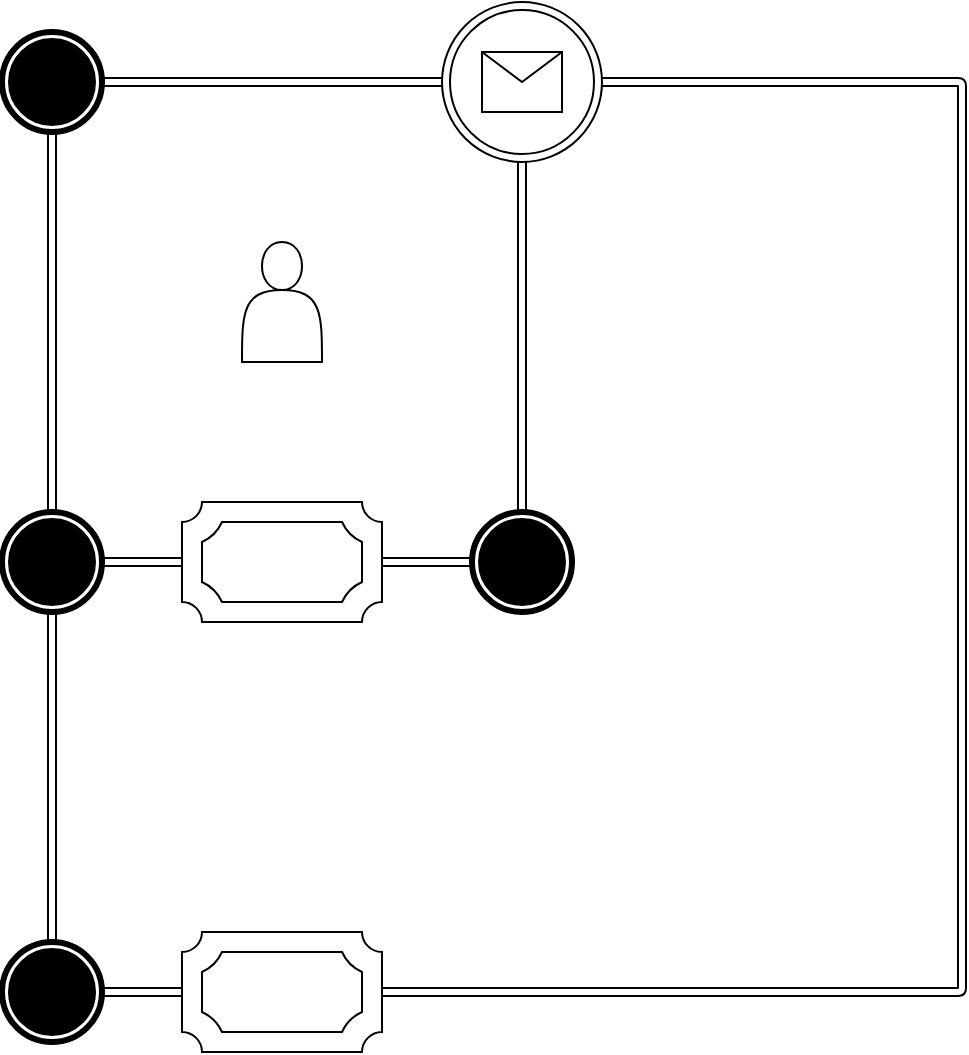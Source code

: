 <mxfile version="12.4.2" type="device" pages="1"><diagram id="ycCGirXpwE09_APp5wfx" name="Page-1"><mxGraphModel dx="1422" dy="769" grid="1" gridSize="10" guides="1" tooltips="1" connect="1" arrows="1" fold="1" page="1" pageScale="1" pageWidth="827" pageHeight="1169" math="0" shadow="0"><root><mxCell id="0"/><mxCell id="1" parent="0"/><mxCell id="unpPfIJOVtUqLLK2MHzi-26" value="" style="shape=mxgraph.bpmn.shape;html=1;verticalLabelPosition=bottom;labelBackgroundColor=#ffffff;verticalAlign=top;align=center;perimeter=ellipsePerimeter;outlineConnect=0;outline=end;symbol=terminate;" vertex="1" parent="1"><mxGeometry x="235" y="255" width="50" height="50" as="geometry"/></mxCell><mxCell id="unpPfIJOVtUqLLK2MHzi-27" value="" style="shape=mxgraph.bpmn.shape;html=1;verticalLabelPosition=bottom;labelBackgroundColor=#ffffff;verticalAlign=top;align=center;perimeter=ellipsePerimeter;outlineConnect=0;outline=end;symbol=terminate;" vertex="1" parent="1"><mxGeometry y="255" width="50" height="50" as="geometry"/></mxCell><mxCell id="unpPfIJOVtUqLLK2MHzi-28" value="" style="verticalLabelPosition=bottom;verticalAlign=top;html=1;shape=mxgraph.basic.plaque_frame;dx=10;" vertex="1" parent="1"><mxGeometry x="90" y="250" width="100" height="60" as="geometry"/></mxCell><mxCell id="unpPfIJOVtUqLLK2MHzi-29" value="" style="shape=mxgraph.bpmn.shape;html=1;verticalLabelPosition=bottom;labelBackgroundColor=#ffffff;verticalAlign=top;align=center;perimeter=ellipsePerimeter;outlineConnect=0;outline=end;symbol=terminate;" vertex="1" parent="1"><mxGeometry y="15" width="50" height="50" as="geometry"/></mxCell><mxCell id="unpPfIJOVtUqLLK2MHzi-30" value="" style="shape=link;html=1;entryX=0;entryY=0.5;entryDx=0;entryDy=0;entryPerimeter=0;exitX=1;exitY=0.5;exitDx=0;exitDy=0;" edge="1" parent="1" source="unpPfIJOVtUqLLK2MHzi-27" target="unpPfIJOVtUqLLK2MHzi-28"><mxGeometry width="50" height="50" relative="1" as="geometry"><mxPoint x="-150" y="510" as="sourcePoint"/><mxPoint x="-100" y="460" as="targetPoint"/></mxGeometry></mxCell><mxCell id="unpPfIJOVtUqLLK2MHzi-31" value="" style="shape=link;html=1;entryX=0.5;entryY=1;entryDx=0;entryDy=0;" edge="1" parent="1" source="unpPfIJOVtUqLLK2MHzi-27" target="unpPfIJOVtUqLLK2MHzi-29"><mxGeometry width="50" height="50" relative="1" as="geometry"><mxPoint x="-150" y="510" as="sourcePoint"/><mxPoint x="-100" y="460" as="targetPoint"/></mxGeometry></mxCell><mxCell id="unpPfIJOVtUqLLK2MHzi-32" value="" style="shape=link;html=1;exitX=1;exitY=0.5;exitDx=0;exitDy=0;entryX=0;entryY=0.5;entryDx=0;entryDy=0;" edge="1" parent="1" source="unpPfIJOVtUqLLK2MHzi-29" target="unpPfIJOVtUqLLK2MHzi-36"><mxGeometry width="50" height="50" relative="1" as="geometry"><mxPoint x="-150" y="510" as="sourcePoint"/><mxPoint x="210" y="40" as="targetPoint"/></mxGeometry></mxCell><mxCell id="unpPfIJOVtUqLLK2MHzi-33" value="" style="shape=link;html=1;entryX=1;entryY=0.5;entryDx=0;entryDy=0;entryPerimeter=0;exitX=0;exitY=0.5;exitDx=0;exitDy=0;" edge="1" parent="1" source="unpPfIJOVtUqLLK2MHzi-26" target="unpPfIJOVtUqLLK2MHzi-28"><mxGeometry width="50" height="50" relative="1" as="geometry"><mxPoint x="-150" y="510" as="sourcePoint"/><mxPoint x="-100" y="460" as="targetPoint"/></mxGeometry></mxCell><mxCell id="unpPfIJOVtUqLLK2MHzi-34" value="" style="shape=link;html=1;entryX=0.5;entryY=0;entryDx=0;entryDy=0;exitX=0.5;exitY=1;exitDx=0;exitDy=0;" edge="1" parent="1" source="unpPfIJOVtUqLLK2MHzi-36" target="unpPfIJOVtUqLLK2MHzi-26"><mxGeometry width="50" height="50" relative="1" as="geometry"><mxPoint x="260" y="90" as="sourcePoint"/><mxPoint x="320" y="230" as="targetPoint"/></mxGeometry></mxCell><mxCell id="unpPfIJOVtUqLLK2MHzi-35" value="" style="shape=actor;whiteSpace=wrap;html=1;" vertex="1" parent="1"><mxGeometry x="120" y="120" width="40" height="60" as="geometry"/></mxCell><mxCell id="unpPfIJOVtUqLLK2MHzi-36" value="" style="ellipse;shape=doubleEllipse;whiteSpace=wrap;html=1;aspect=fixed;" vertex="1" parent="1"><mxGeometry x="220" width="80" height="80" as="geometry"/></mxCell><mxCell id="unpPfIJOVtUqLLK2MHzi-37" value="" style="shape=message;whiteSpace=wrap;html=1;outlineConnect=0;" vertex="1" parent="1"><mxGeometry x="240" y="25" width="40" height="30" as="geometry"/></mxCell><mxCell id="unpPfIJOVtUqLLK2MHzi-41" value="" style="shape=mxgraph.bpmn.shape;html=1;verticalLabelPosition=bottom;labelBackgroundColor=#ffffff;verticalAlign=top;align=center;perimeter=ellipsePerimeter;outlineConnect=0;outline=end;symbol=terminate;" vertex="1" parent="1"><mxGeometry y="470" width="50" height="50" as="geometry"/></mxCell><mxCell id="unpPfIJOVtUqLLK2MHzi-42" value="" style="verticalLabelPosition=bottom;verticalAlign=top;html=1;shape=mxgraph.basic.plaque_frame;dx=10;" vertex="1" parent="1"><mxGeometry x="90" y="465" width="100" height="60" as="geometry"/></mxCell><mxCell id="unpPfIJOVtUqLLK2MHzi-44" value="" style="shape=link;html=1;exitX=0.5;exitY=1;exitDx=0;exitDy=0;" edge="1" parent="1" source="unpPfIJOVtUqLLK2MHzi-27" target="unpPfIJOVtUqLLK2MHzi-41"><mxGeometry width="50" height="50" relative="1" as="geometry"><mxPoint x="310" y="390" as="sourcePoint"/><mxPoint x="350" y="450" as="targetPoint"/></mxGeometry></mxCell><mxCell id="unpPfIJOVtUqLLK2MHzi-45" value="" style="shape=link;html=1;exitX=1;exitY=0.5;exitDx=0;exitDy=0;entryX=1;entryY=0.5;entryDx=0;entryDy=0;entryPerimeter=0;" edge="1" parent="1" source="unpPfIJOVtUqLLK2MHzi-36" target="unpPfIJOVtUqLLK2MHzi-42"><mxGeometry width="50" height="50" relative="1" as="geometry"><mxPoint x="475" y="65" as="sourcePoint"/><mxPoint x="540" y="440" as="targetPoint"/><Array as="points"><mxPoint x="480" y="40"/><mxPoint x="480" y="495"/></Array></mxGeometry></mxCell><mxCell id="unpPfIJOVtUqLLK2MHzi-49" value="" style="shape=link;html=1;entryX=0;entryY=0.5;entryDx=0;entryDy=0;entryPerimeter=0;exitX=1;exitY=0.5;exitDx=0;exitDy=0;" edge="1" parent="1" source="unpPfIJOVtUqLLK2MHzi-41" target="unpPfIJOVtUqLLK2MHzi-42"><mxGeometry width="50" height="50" relative="1" as="geometry"><mxPoint x="10" y="600" as="sourcePoint"/><mxPoint x="60" y="550" as="targetPoint"/></mxGeometry></mxCell></root></mxGraphModel></diagram></mxfile>